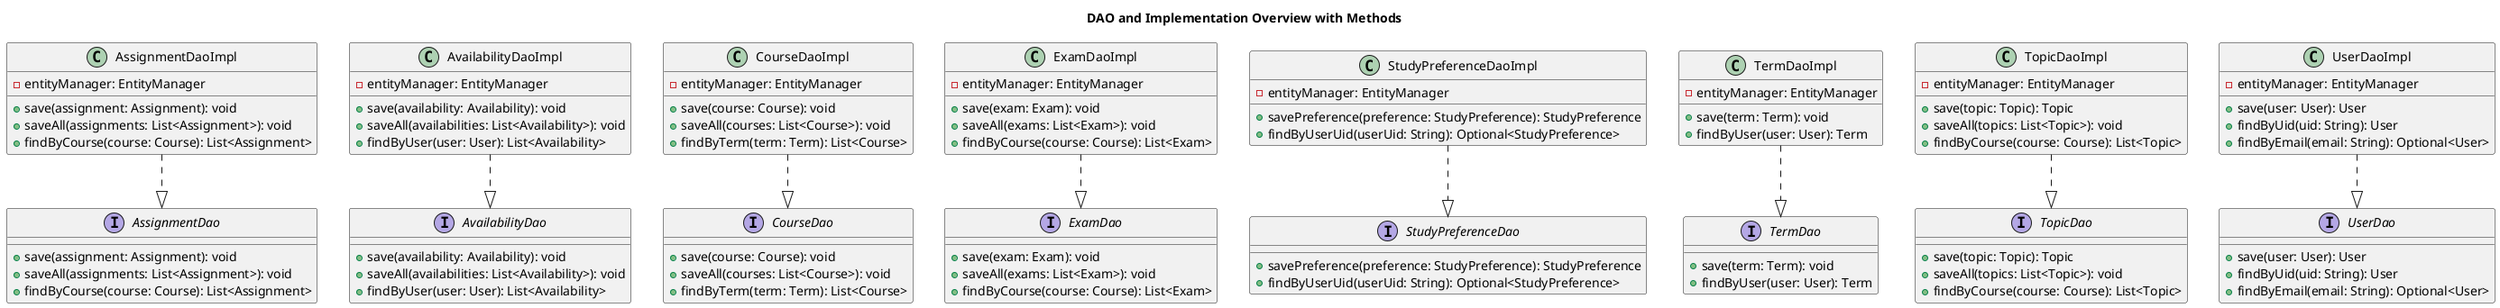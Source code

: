 @startuml
title DAO and Implementation Overview with Methods

interface AssignmentDao {
    +save(assignment: Assignment): void
    +saveAll(assignments: List<Assignment>): void
    +findByCourse(course: Course): List<Assignment>
}

interface AvailabilityDao {
    +save(availability: Availability): void
    +saveAll(availabilities: List<Availability>): void
    +findByUser(user: User): List<Availability>
}

interface CourseDao {
    +save(course: Course): void
    +saveAll(courses: List<Course>): void
    +findByTerm(term: Term): List<Course>
}

interface ExamDao {
    +save(exam: Exam): void
    +saveAll(exams: List<Exam>): void
    +findByCourse(course: Course): List<Exam>
}

interface StudyPreferenceDao {
    +savePreference(preference: StudyPreference): StudyPreference
    +findByUserUid(userUid: String): Optional<StudyPreference>
}

interface TermDao {
    +save(term: Term): void
    +findByUser(user: User): Term
}

interface TopicDao {
    +save(topic: Topic): Topic
    +saveAll(topics: List<Topic>): void
    +findByCourse(course: Course): List<Topic>
}

interface UserDao {
    +save(user: User): User
    +findByUid(uid: String): User
    +findByEmail(email: String): Optional<User>
}

' === DAO IMPLEMENTATIONS ===
class AssignmentDaoImpl {
    - entityManager: EntityManager
    +save(assignment: Assignment): void
    +saveAll(assignments: List<Assignment>): void
    +findByCourse(course: Course): List<Assignment>
}

class AvailabilityDaoImpl {
    - entityManager: EntityManager
    +save(availability: Availability): void
    +saveAll(availabilities: List<Availability>): void
    +findByUser(user: User): List<Availability>
}

class CourseDaoImpl {
    - entityManager: EntityManager
    +save(course: Course): void
    +saveAll(courses: List<Course>): void
    +findByTerm(term: Term): List<Course>
}

class ExamDaoImpl {
    - entityManager: EntityManager
    +save(exam: Exam): void
    +saveAll(exams: List<Exam>): void
    +findByCourse(course: Course): List<Exam>
}

class StudyPreferenceDaoImpl {
    - entityManager: EntityManager
    +savePreference(preference: StudyPreference): StudyPreference
    +findByUserUid(userUid: String): Optional<StudyPreference>
}

class TermDaoImpl {
    - entityManager: EntityManager
    +save(term: Term): void
    +findByUser(user: User): Term
}

class TopicDaoImpl {
    - entityManager: EntityManager
    +save(topic: Topic): Topic
    +saveAll(topics: List<Topic>): void
    +findByCourse(course: Course): List<Topic>
}

class UserDaoImpl {
    - entityManager: EntityManager
    +save(user: User): User
    +findByUid(uid: String): User
    +findByEmail(email: String): Optional<User>
}

AssignmentDaoImpl ..|> AssignmentDao
AvailabilityDaoImpl ..|> AvailabilityDao
CourseDaoImpl ..|> CourseDao
ExamDaoImpl ..|> ExamDao
StudyPreferenceDaoImpl ..|> StudyPreferenceDao
TermDaoImpl ..|> TermDao
TopicDaoImpl ..|> TopicDao
UserDaoImpl ..|> UserDao

@enduml